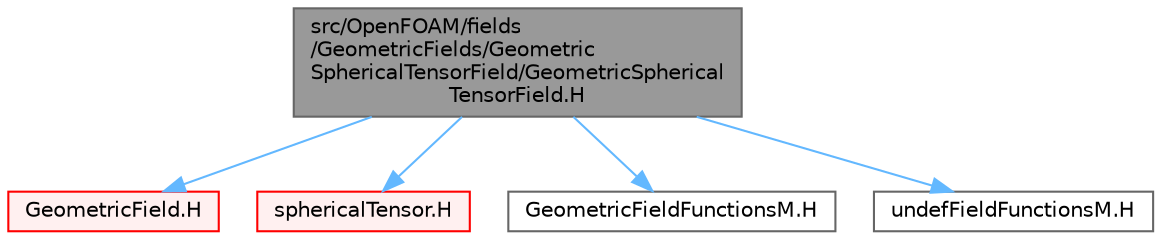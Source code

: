 digraph "src/OpenFOAM/fields/GeometricFields/GeometricSphericalTensorField/GeometricSphericalTensorField.H"
{
 // LATEX_PDF_SIZE
  bgcolor="transparent";
  edge [fontname=Helvetica,fontsize=10,labelfontname=Helvetica,labelfontsize=10];
  node [fontname=Helvetica,fontsize=10,shape=box,height=0.2,width=0.4];
  Node1 [id="Node000001",label="src/OpenFOAM/fields\l/GeometricFields/Geometric\lSphericalTensorField/GeometricSpherical\lTensorField.H",height=0.2,width=0.4,color="gray40", fillcolor="grey60", style="filled", fontcolor="black",tooltip="SphericalTensor specific part of the implementation of GeometricField."];
  Node1 -> Node2 [id="edge1_Node000001_Node000002",color="steelblue1",style="solid",tooltip=" "];
  Node2 [id="Node000002",label="GeometricField.H",height=0.2,width=0.4,color="red", fillcolor="#FFF0F0", style="filled",URL="$GeometricField_8H.html",tooltip=" "];
  Node1 -> Node212 [id="edge2_Node000001_Node000212",color="steelblue1",style="solid",tooltip=" "];
  Node212 [id="Node000212",label="sphericalTensor.H",height=0.2,width=0.4,color="red", fillcolor="#FFF0F0", style="filled",URL="$sphericalTensor_8H.html",tooltip=" "];
  Node1 -> Node249 [id="edge3_Node000001_Node000249",color="steelblue1",style="solid",tooltip=" "];
  Node249 [id="Node000249",label="GeometricFieldFunctionsM.H",height=0.2,width=0.4,color="grey40", fillcolor="white", style="filled",URL="$GeometricFieldFunctionsM_8H.html",tooltip=" "];
  Node1 -> Node176 [id="edge4_Node000001_Node000176",color="steelblue1",style="solid",tooltip=" "];
  Node176 [id="Node000176",label="undefFieldFunctionsM.H",height=0.2,width=0.4,color="grey40", fillcolor="white", style="filled",URL="$undefFieldFunctionsM_8H.html",tooltip=" "];
}
